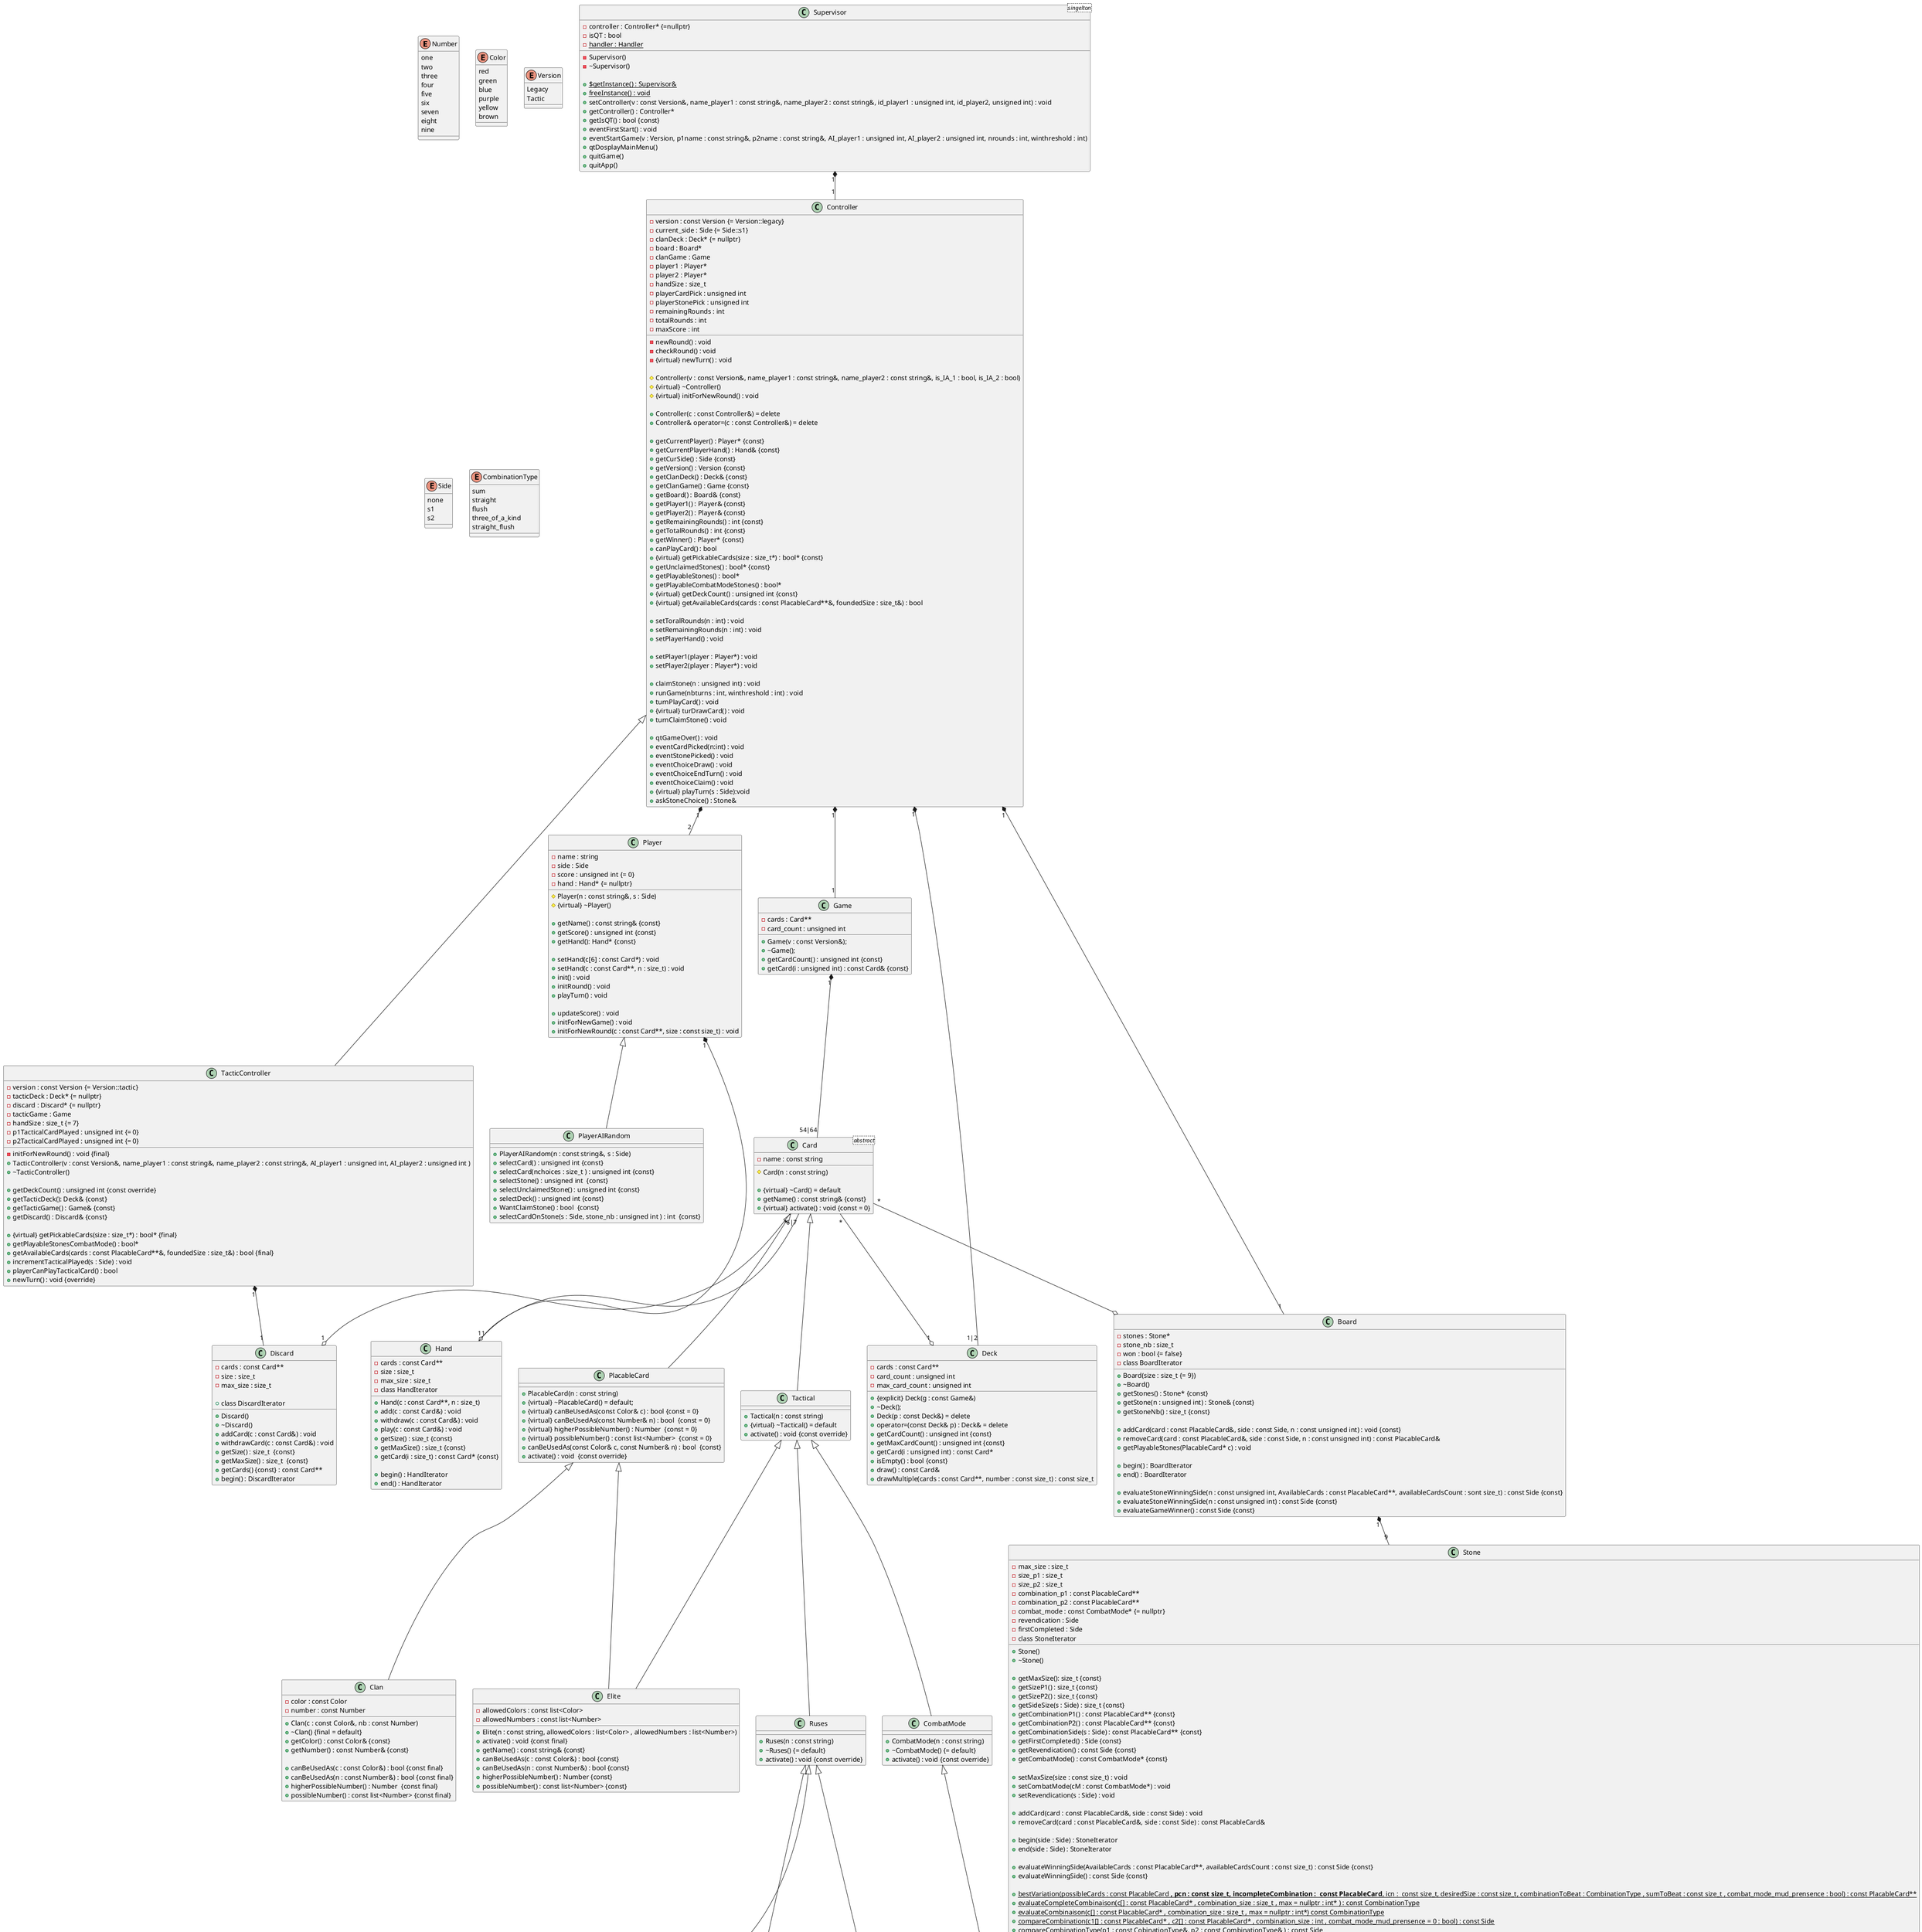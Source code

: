@startuml Hello

''' ENUMERATIONS '''
enum Number {
    one 
    two
    three
    four
    five
    six
    seven
    eight
    nine
}

enum Color {
    red
    green
    blue
    purple
    yellow
    brown
}

enum Version {
    Legacy
    Tactic
}

enum Side {
    none
    s1
    s2
}

enum CombinationType {
	sum
	straight
	flush
	three_of_a_kind
	straight_flush
}


''' CLASSES '''
class Supervisor <singelton> {
    - controller : Controller* {=nullptr}
    - isQT : bool 
    - {static} handler : Handler

    - Supervisor()
    - ~Supervisor()

    + {static} $getInstance() : Supervisor& 
    + {static} freeInstance() : void
    + setController(v : const Version&, name_player1 : const string&, name_player2 : const string&, id_player1 : unsigned int, id_player2, unsigned int) : void
    + getController() : Controller*
    + getIsQT() : bool {const}
    + eventFirstStart() : void
    + eventStartGame(v : Version, p1name : const string&, p2name : const string&, AI_player1 : unsigned int, AI_player2 : unsigned int, nrounds : int, winthreshold : int)
    + qtDosplayMainMenu()
    + quitGame()
    + quitApp()
}

class Controller {
    - version : const Version {= Version::legacy}
    - current_side : Side {= Side::s1}
	- clanDeck : Deck* {= nullptr}
	- board : Board*
	- clanGame : Game
	- player1 : Player*
	- player2 : Player*
    - handSize : size_t
    - playerCardPick : unsigned int
    - playerStonePick : unsigned int
    - remainingRounds : int
    - totalRounds : int
    - maxScore : int

    - newRound() : void
    - checkRound() : void
    - {virtual} newTurn() : void

    # Controller(v : const Version&, name_player1 : const string&, name_player2 : const string&, is_IA_1 : bool, is_IA_2 : bool)
    # {virtual} ~Controller()
    # {virtual} initForNewRound() : void

    + Controller(c : const Controller&) = delete
	+ Controller& operator=(c : const Controller&) = delete
    
    + getCurrentPlayer() : Player* {const}
    + getCurrentPlayerHand() : Hand& {const}
    + getCurSide() : Side {const}
    + getVersion() : Version {const}
    + getClanDeck() : Deck& {const}
    + getClanGame() : Game {const}
  	+ getBoard() : Board& {const}
    + getPlayer1() : Player& {const}
    + getPlayer2() : Player& {const}
    + getRemainingRounds() : int {const}
    + getTotalRounds() : int {const}
    + getWinner() : Player* {const}
    + canPlayCard() : bool
    + {virtual} getPickableCards(size : size_t*) : bool* {const}
    + getUnclaimedStones() : bool* {const}
    + getPlayableStones() : bool*
    + getPlayableCombatModeStones() : bool*
    + {virtual} getDeckCount() : unsigned int {const}
    + {virtual} getAvailableCards(cards : const PlacableCard**&, foundedSize : size_t&) : bool

    + setToralRounds(n : int) : void
    + setRemainingRounds(n : int) : void
    + setPlayerHand() : void

    'A enlever ??
    + setPlayer1(player : Player*) : void
    + setPlayer2(player : Player*) : void

    + claimStone(n : unsigned int) : void
    + runGame(nbturns : int, winthreshold : int) : void
    + turnPlayCard() : void
    + {virtual} turDrawCard() : void
    + turnClaimStone() : void

    + qtGameOver() : void
    + eventCardPicked(n:int) : void
    + eventStonePicked() : void
    + eventChoiceDraw() : void
    + eventChoiceEndTurn() : void
    + eventChoiceClaim() : void
    + {virtual} playTurn(s : Side):void
    + askStoneChoice() : Stone&
}

class TacticController {
    - version : const Version {= Version::tactic}
	- tacticDeck : Deck* {= nullptr}
    - discard : Discard* {= nullptr}
	- tacticGame : Game
    - handSize : size_t {= 7}
    - p1TacticalCardPlayed : unsigned int {= 0}
    - p2TacticalCardPlayed : unsigned int {= 0}

    - initForNewRound() : void {final}
    + TacticController(v : const Version&, name_player1 : const string&, name_player2 : const string&, AI_player1 : unsigned int, AI_player2 : unsigned int )
    + ~TacticController()

    + getDeckCount() : unsigned int {const override}
    + getTacticDeck(): Deck& {const}
	+ getTacticGame() : Game& {const}
	+ getDiscard() : Discard& {const}

    + {virtual} getPickableCards(size : size_t*) : bool* {final}
    + getPlayableStonesCombatMode() : bool* 
    + getAvailableCards(cards : const PlacableCard**&, foundedSize : size_t&) : bool {final}
    + incrementTacticalPlayed(s : Side) : void 
    + playerCanPlayTacticalCard() : bool
    + newTurn() : void {override}
}

class Player {
    - name : string
    - side : Side
    - score : unsigned int {= 0}
    - hand : Hand* {= nullptr}

    # Player(n : const string&, s : Side)
    # {virtual} ~Player()

    + getName() : const string& {const}
    + getScore() : unsigned int {const}
    + getHand(): Hand* {const}

    ' A GARDER ??
    + setHand(c[6] : const Card*) : void
    + setHand(c : const Card**, n : size_t) : void
    + init() : void
    + initRound() : void
    + playTurn() : void

    + updateScore() : void
    + initForNewGame() : void
    + initForNewRound(c : const Card**, size : const size_t) : void
}

class PlayerAIRandom {
    + PlayerAIRandom(n : const string&, s : Side)
    + selectCard() : unsigned int {const}
    + selectCard(nchoices : size_t ) : unsigned int {const}
    + selectStone() : unsigned int  {const}
    + selectUnclaimedStone() : unsigned int {const}
    + selectDeck() : unsigned int {const}
    + WantClaimStone() : bool  {const}
    + selectCardOnStone(s : Side, stone_nb : unsigned int ) : int  {const}
}

class Card <abstract> {
    - name : const string

    # Card(n : const string)

    + {virtual} ~Card() = default
    + getName() : const string& {const}
    + {virtual} activate() : void {const = 0}
}

class PlacableCard{
    + PlacableCard(n : const string)
	+ {virtual} ~PlacableCard() = default;
	+ {virtual} canBeUsedAs(const Color& c) : bool {const = 0}
	+ {virtual} canBeUsedAs(const Number& n) : bool  {const = 0}
	+ {virtual} higherPossibleNumber() : Number  {const = 0}
	+ {virtual} possibleNumber() : const list<Number>  {const = 0}
	+ canBeUsedAs(const Color& c, const Number& n) : bool  {const}
	+ activate() : void  {const override}
}

class Clan {
    - color : const Color
	- number : const Number

    + Clan(c : const Color&, nb : const Number)
    + ~Clan() {final = default}
    + getColor() : const Color& {const}
    + getNumber() : const Number& {const}

    + canBeUsedAs(c : const Color&) : bool {const final}
	+ canBeUsedAs(n : const Number&) : bool {const final}
	+ higherPossibleNumber() : Number  {const final}
	+ possibleNumber() : const list<Number> {const final}
}

class Tactical {
    + Tactical(n : const string)
    + {virtual} ~Tactical() = default
    + activate() : void {const override}
}

class Elite {
    - allowedColors : const list<Color>
    - allowedNumbers : const list<Number>

    + Elite(n : const string, allowedColors : list<Color> , allowedNumbers : list<Number>)
    + activate() : void {const final}
    + getName() : const string& {const}
    + canBeUsedAs(c : const Color&) : bool {const}
    + canBeUsedAs(n : const Number&) : bool {const}
    + higherPossibleNumber() : Number {const}
    + possibleNumber() : const list<Number> {const}
}

class CombatMode {
    + CombatMode(n : const string)
    + ~CombatMode() {= default}
    + activate() : void {const override}
}

class BlindManBluff{
    + BlindManBluff(n : const string)
    + ~BlindManBluff() {final = default}
    + activate() : void {const final}
}

class Ruses {
    + Ruses(n : const string)
    + ~Ruses() {= default}
    + activate() : void {const override}
}

class Banshee{
    + Banshee(n : const string)
    + ~Banshee() {final = default}
    + activate() : void {const final}
}

class Strategist{
    + Strategist(n : const string)
    + ~Strategist() {final = default}
    + activate() : void {const final}
}

class Traiter{
    + Traiter(n : const string)
    + ~Traiter() {final = default}
    + activate() : void {const final}
}



class Hand {
	- cards : const Card**
	- size : size_t
	- max_size : size_t
    - class HandIterator

    + Hand(c : const Card**, n : size_t)
    + add(c : const Card&) : void
    + withdraw(c : const Card&) : void
    + play(c : const Card&) : void
    + getSize() : size_t {const}
    + getMaxSize() : size_t {const}
    + getCard(i : size_t) : const Card* {const}

    + begin() : HandIterator
    + end() : HandIterator
}

class Game {
    - cards : Card**
    - card_count : unsigned int

    + Game(v : const Version&);
	+ ~Game();
	+ getCardCount() : unsigned int {const}
    + getCard(i : unsigned int) : const Card& {const}
}

class Deck {
    - cards : const Card**
    - card_count : unsigned int
	- max_card_count : unsigned int

    + {explicit} Deck(g : const Game&)
    + ~Deck();
	+ Deck(p : const Deck&) = delete
	+ operator=(const Deck& p) : Deck& = delete
	+ getCardCount() : unsigned int {const}
    + getMaxCardCount() : unsigned int {const}
    + getCard(i : unsigned int) : const Card*
    + isEmpty() : bool {const}
    + draw() : const Card&
    + drawMultiple(cards : const Card**, number : const size_t) : const size_t
}

class Stone {
    - max_size : size_t
	- size_p1 : size_t
	- size_p2 : size_t
	- combination_p1 : const PlacableCard**
	- combination_p2 : const PlacableCard**
    - combat_mode : const CombatMode* {= nullptr}
	- revendication : Side
	- firstCompleted : Side
    - class StoneIterator

    + Stone()
    + ~Stone()
    
    + getMaxSize(): size_t {const}
    + getSizeP1() : size_t {const}
    + getSizeP2() : size_t {const}
    + getSideSize(s : Side) : size_t {const}
    + getCombinationP1() : const PlacableCard** {const}
    + getCombinationP2() : const PlacableCard** {const}
    + getCombinationSide(s : Side) : const PlacableCard** {const}
    + getFirstCompleted() : Side {const}
    + getRevendication() : const Side {const}
    + getCombatMode() : const CombatMode* {const}
   
    + setMaxSize(size : const size_t) : void
    + setCombatMode(cM : const CombatMode*) : void
    + setRevendication(s : Side) : void

    + addCard(card : const PlacableCard&, side : const Side) : void 
    + removeCard(card : const PlacableCard&, side : const Side) : const PlacableCard& 
	
    + begin(side : Side) : StoneIterator
    + end(side : Side) : StoneIterator

    + evaluateWinningSide(AvailableCards : const PlacableCard**, availableCardsCount : const size_t) : const Side {const}
    + evaluateWinningSide() : const Side {const}

    + {static} bestVariation(possibleCards : const PlacableCard** , pcn : const size_t, incompleteCombination :  const PlacableCard**, icn :  const size_t, desiredSize : const size_t, combinationToBeat : CombinationType , sumToBeat : const size_t , combat_mode_mud_prensence : bool) : const PlacableCard** 
	+ {static} evaluateCompleteCombinaison(c[] : const PlacableCard* , combination_size : size_t , max = nullptr : int* ) : const CombinationType 
	+ {static} evaluateCombinaison(c[] : const PlacableCard* , combination_size : size_t , max = nullptr : int*) const CombinationType 
	+ {static} compareCombination(c1[] : const PlacableCard* , c2[] : const PlacableCard* , combination_size : int , combat_mode_mud_prensence = 0 : bool) : const Side 
	+ {static} compareCombinationType(p1 : const CobinationType&, p2 : const CombinationType& ) : const Side 
}

class Board {
    - stones : Stone*
	- stone_nb : size_t
    - won : bool {= false}
    - class BoardIterator


    + Board(size : size_t {= 9})
    + ~Board()
    + getStones() : Stone* {const}
    + getStone(n : unsigned int) : Stone& {const}
    + getStoneNb() : size_t {const}

    + addCard(card : const PlacableCard&, side : const Side, n : const unsigned int) : void {const}
    + removeCard(card : const PlacableCard&, side : const Side, n : const unsigned int) : const PlacableCard&
    + getPlayableStones(PlacableCard* c) : void

    + begin() : BoardIterator
    + end() : BoardIterator

    + evaluateStoneWinningSide(n : const unsigned int, AvailableCards : const PlacableCard**, availableCardsCount : sont size_t) : const Side {const}
    + evaluateStoneWinningSide(n : const unsigned int) : const Side {const}
    + evaluateGameWinner() : const Side {const}
}

class Discard {
    - cards : const Card**
    - size : size_t
    - max_size : size_t

    + Discard()
    + ~Discard()
    + addCard(c : const Card&) : void
    + withdrawCard(c : const Card&) : void
    + getSize() : size_t  {const}
	+ getMaxSize() : size_t  {const}
	+ getCards() {const} : const Card** 
    + class DiscardIterator
    + begin() : DiscardIterator
}


''' HERITAGES '''
Controller <|-- TacticController

Player <|-- PlayerAIRandom

Card <|-- PlacableCard
PlacableCard <|-- Clan
Card <|-- Tactical

Tactical <|-- Elite
PlacableCard <|-- Elite
Tactical <|-- CombatMode
Tactical <|-- Ruses
CombatMode <|-- BlindManBluff
Ruses <|-- Banshee
Ruses <|-- Strategist
Ruses <|-- Traiter



''' RELATIONS '''


Controller "1" *-- "1" Game
Controller "1" *-- "1" Board
Controller "1" *-- "1|2" Deck
Controller "1" *-- "2" Player
TacticController "1" *-- "1" Discard
Supervisor "1" *-- "1"Controller 
Game "1" *-- "54|64" Card
Board "1" *-- "9" Stone
Player "1" *-- "1" Hand

Card "*" --o "1" Discard
Card "*" --o "1" Deck
Card "*" --o Board
Card "6|7" --o "1" Hand

@enduml
